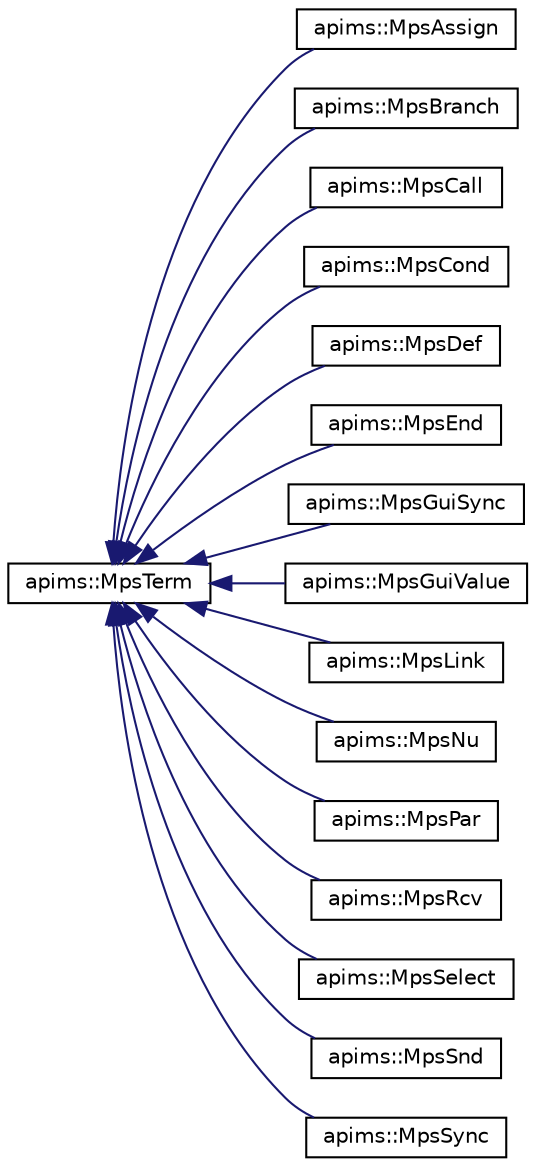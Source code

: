 digraph G
{
  edge [fontname="Helvetica",fontsize="10",labelfontname="Helvetica",labelfontsize="10"];
  node [fontname="Helvetica",fontsize="10",shape=record];
  rankdir=LR;
  Node1 [label="apims::MpsTerm",height=0.2,width=0.4,color="black", fillcolor="white", style="filled",URL="$classapims_1_1_mps_term.html",tooltip="MpsTerm represents a process in the pi-calculus with multi party session types. This is an abstract s..."];
  Node1 -> Node2 [dir=back,color="midnightblue",fontsize="10",style="solid",fontname="Helvetica"];
  Node2 [label="apims::MpsAssign",height=0.2,width=0.4,color="black", fillcolor="white", style="filled",URL="$classapims_1_1_mps_assign.html"];
  Node1 -> Node3 [dir=back,color="midnightblue",fontsize="10",style="solid",fontname="Helvetica"];
  Node3 [label="apims::MpsBranch",height=0.2,width=0.4,color="black", fillcolor="white", style="filled",URL="$classapims_1_1_mps_branch.html"];
  Node1 -> Node4 [dir=back,color="midnightblue",fontsize="10",style="solid",fontname="Helvetica"];
  Node4 [label="apims::MpsCall",height=0.2,width=0.4,color="black", fillcolor="white", style="filled",URL="$classapims_1_1_mps_call.html"];
  Node1 -> Node5 [dir=back,color="midnightblue",fontsize="10",style="solid",fontname="Helvetica"];
  Node5 [label="apims::MpsCond",height=0.2,width=0.4,color="black", fillcolor="white", style="filled",URL="$classapims_1_1_mps_cond.html"];
  Node1 -> Node6 [dir=back,color="midnightblue",fontsize="10",style="solid",fontname="Helvetica"];
  Node6 [label="apims::MpsDef",height=0.2,width=0.4,color="black", fillcolor="white", style="filled",URL="$classapims_1_1_mps_def.html"];
  Node1 -> Node7 [dir=back,color="midnightblue",fontsize="10",style="solid",fontname="Helvetica"];
  Node7 [label="apims::MpsEnd",height=0.2,width=0.4,color="black", fillcolor="white", style="filled",URL="$classapims_1_1_mps_end.html"];
  Node1 -> Node8 [dir=back,color="midnightblue",fontsize="10",style="solid",fontname="Helvetica"];
  Node8 [label="apims::MpsGuiSync",height=0.2,width=0.4,color="black", fillcolor="white", style="filled",URL="$classapims_1_1_mps_gui_sync.html"];
  Node1 -> Node9 [dir=back,color="midnightblue",fontsize="10",style="solid",fontname="Helvetica"];
  Node9 [label="apims::MpsGuiValue",height=0.2,width=0.4,color="black", fillcolor="white", style="filled",URL="$classapims_1_1_mps_gui_value.html"];
  Node1 -> Node10 [dir=back,color="midnightblue",fontsize="10",style="solid",fontname="Helvetica"];
  Node10 [label="apims::MpsLink",height=0.2,width=0.4,color="black", fillcolor="white", style="filled",URL="$classapims_1_1_mps_link.html"];
  Node1 -> Node11 [dir=back,color="midnightblue",fontsize="10",style="solid",fontname="Helvetica"];
  Node11 [label="apims::MpsNu",height=0.2,width=0.4,color="black", fillcolor="white", style="filled",URL="$classapims_1_1_mps_nu.html"];
  Node1 -> Node12 [dir=back,color="midnightblue",fontsize="10",style="solid",fontname="Helvetica"];
  Node12 [label="apims::MpsPar",height=0.2,width=0.4,color="black", fillcolor="white", style="filled",URL="$classapims_1_1_mps_par.html"];
  Node1 -> Node13 [dir=back,color="midnightblue",fontsize="10",style="solid",fontname="Helvetica"];
  Node13 [label="apims::MpsRcv",height=0.2,width=0.4,color="black", fillcolor="white", style="filled",URL="$classapims_1_1_mps_rcv.html"];
  Node1 -> Node14 [dir=back,color="midnightblue",fontsize="10",style="solid",fontname="Helvetica"];
  Node14 [label="apims::MpsSelect",height=0.2,width=0.4,color="black", fillcolor="white", style="filled",URL="$classapims_1_1_mps_select.html"];
  Node1 -> Node15 [dir=back,color="midnightblue",fontsize="10",style="solid",fontname="Helvetica"];
  Node15 [label="apims::MpsSnd",height=0.2,width=0.4,color="black", fillcolor="white", style="filled",URL="$classapims_1_1_mps_snd.html"];
  Node1 -> Node16 [dir=back,color="midnightblue",fontsize="10",style="solid",fontname="Helvetica"];
  Node16 [label="apims::MpsSync",height=0.2,width=0.4,color="black", fillcolor="white", style="filled",URL="$classapims_1_1_mps_sync.html"];
}
